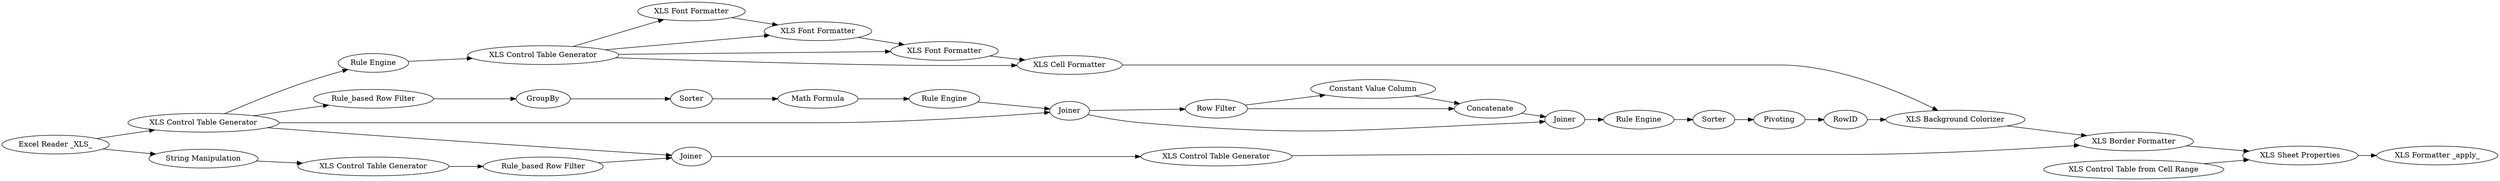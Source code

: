 digraph {
	1 [label="Excel Reader _XLS_"]
	2 [label="XLS Control Table Generator"]
	3 [label="Rule Engine"]
	4 [label="XLS Font Formatter"]
	5 [label="XLS Formatter _apply_"]
	8 [label="XLS Font Formatter"]
	9 [label="XLS Font Formatter"]
	10 [label="XLS Cell Formatter"]
	11 [label="XLS Control Table from Cell Range"]
	12 [label="XLS Sheet Properties"]
	13 [label="Rule Engine"]
	14 [label=Pivoting]
	15 [label=RowID]
	16 [label="XLS Background Colorizer"]
	18 [label=GroupBy]
	19 [label=Sorter]
	20 [label="Rule_based Row Filter"]
	21 [label="Math Formula"]
	22 [label="Rule Engine"]
	23 [label=Joiner]
	25 [label=Sorter]
	26 [label="Row Filter"]
	27 [label="Constant Value Column"]
	28 [label=Joiner]
	29 [label=Concatenate]
	30 [label="Rule_based Row Filter"]
	32 [label="String Manipulation"]
	33 [label="XLS Control Table Generator"]
	34 [label=Joiner]
	37 [label="XLS Border Formatter"]
	39 [label="XLS Control Table Generator"]
	40 [label="XLS Control Table Generator"]
	1 -> 2
	1 -> 32
	2 -> 3
	2 -> 23
	2 -> 20
	2 -> 34
	3 -> 39
	4 -> 8
	8 -> 9
	9 -> 10
	10 -> 16
	11 -> 12
	12 -> 5
	13 -> 25
	14 -> 15
	15 -> 16
	16 -> 37
	18 -> 19
	19 -> 21
	20 -> 18
	21 -> 22
	22 -> 23
	23 -> 28
	23 -> 26
	25 -> 14
	26 -> 27
	26 -> 29
	27 -> 29
	28 -> 13
	29 -> 28
	30 -> 34
	32 -> 33
	33 -> 30
	34 -> 40
	37 -> 12
	39 -> 4
	39 -> 8
	39 -> 9
	39 -> 10
	40 -> 37
	rankdir=LR
}
